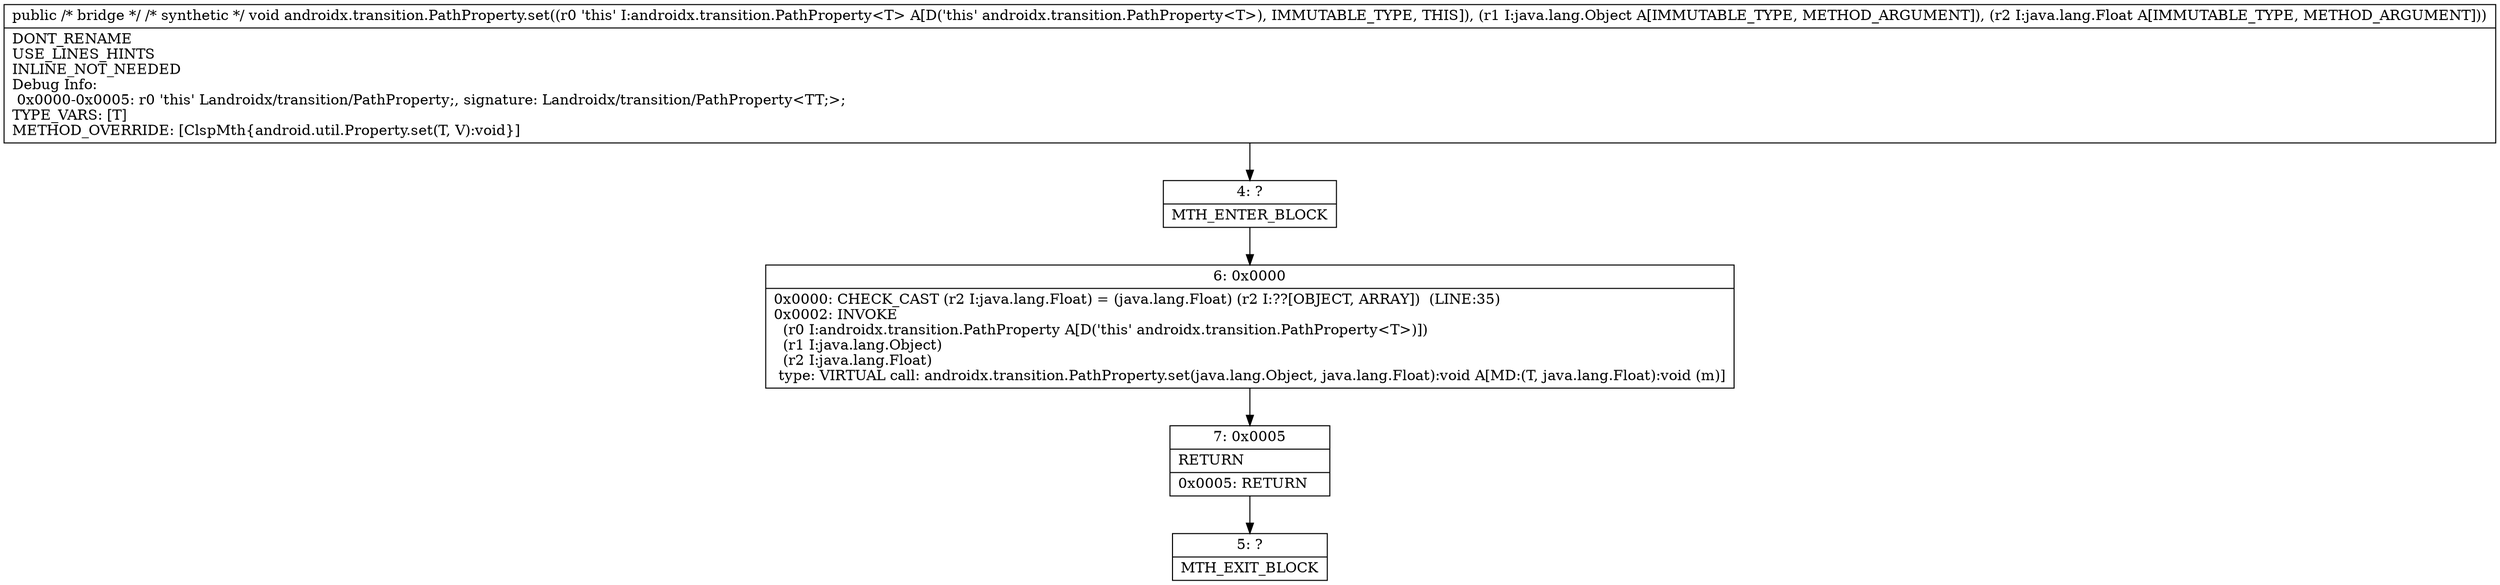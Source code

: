 digraph "CFG forandroidx.transition.PathProperty.set(Ljava\/lang\/Object;Ljava\/lang\/Object;)V" {
Node_4 [shape=record,label="{4\:\ ?|MTH_ENTER_BLOCK\l}"];
Node_6 [shape=record,label="{6\:\ 0x0000|0x0000: CHECK_CAST (r2 I:java.lang.Float) = (java.lang.Float) (r2 I:??[OBJECT, ARRAY])  (LINE:35)\l0x0002: INVOKE  \l  (r0 I:androidx.transition.PathProperty A[D('this' androidx.transition.PathProperty\<T\>)])\l  (r1 I:java.lang.Object)\l  (r2 I:java.lang.Float)\l type: VIRTUAL call: androidx.transition.PathProperty.set(java.lang.Object, java.lang.Float):void A[MD:(T, java.lang.Float):void (m)]\l}"];
Node_7 [shape=record,label="{7\:\ 0x0005|RETURN\l|0x0005: RETURN   \l}"];
Node_5 [shape=record,label="{5\:\ ?|MTH_EXIT_BLOCK\l}"];
MethodNode[shape=record,label="{public \/* bridge *\/ \/* synthetic *\/ void androidx.transition.PathProperty.set((r0 'this' I:androidx.transition.PathProperty\<T\> A[D('this' androidx.transition.PathProperty\<T\>), IMMUTABLE_TYPE, THIS]), (r1 I:java.lang.Object A[IMMUTABLE_TYPE, METHOD_ARGUMENT]), (r2 I:java.lang.Float A[IMMUTABLE_TYPE, METHOD_ARGUMENT]))  | DONT_RENAME\lUSE_LINES_HINTS\lINLINE_NOT_NEEDED\lDebug Info:\l  0x0000\-0x0005: r0 'this' Landroidx\/transition\/PathProperty;, signature: Landroidx\/transition\/PathProperty\<TT;\>;\lTYPE_VARS: [T]\lMETHOD_OVERRIDE: [ClspMth\{android.util.Property.set(T, V):void\}]\l}"];
MethodNode -> Node_4;Node_4 -> Node_6;
Node_6 -> Node_7;
Node_7 -> Node_5;
}

